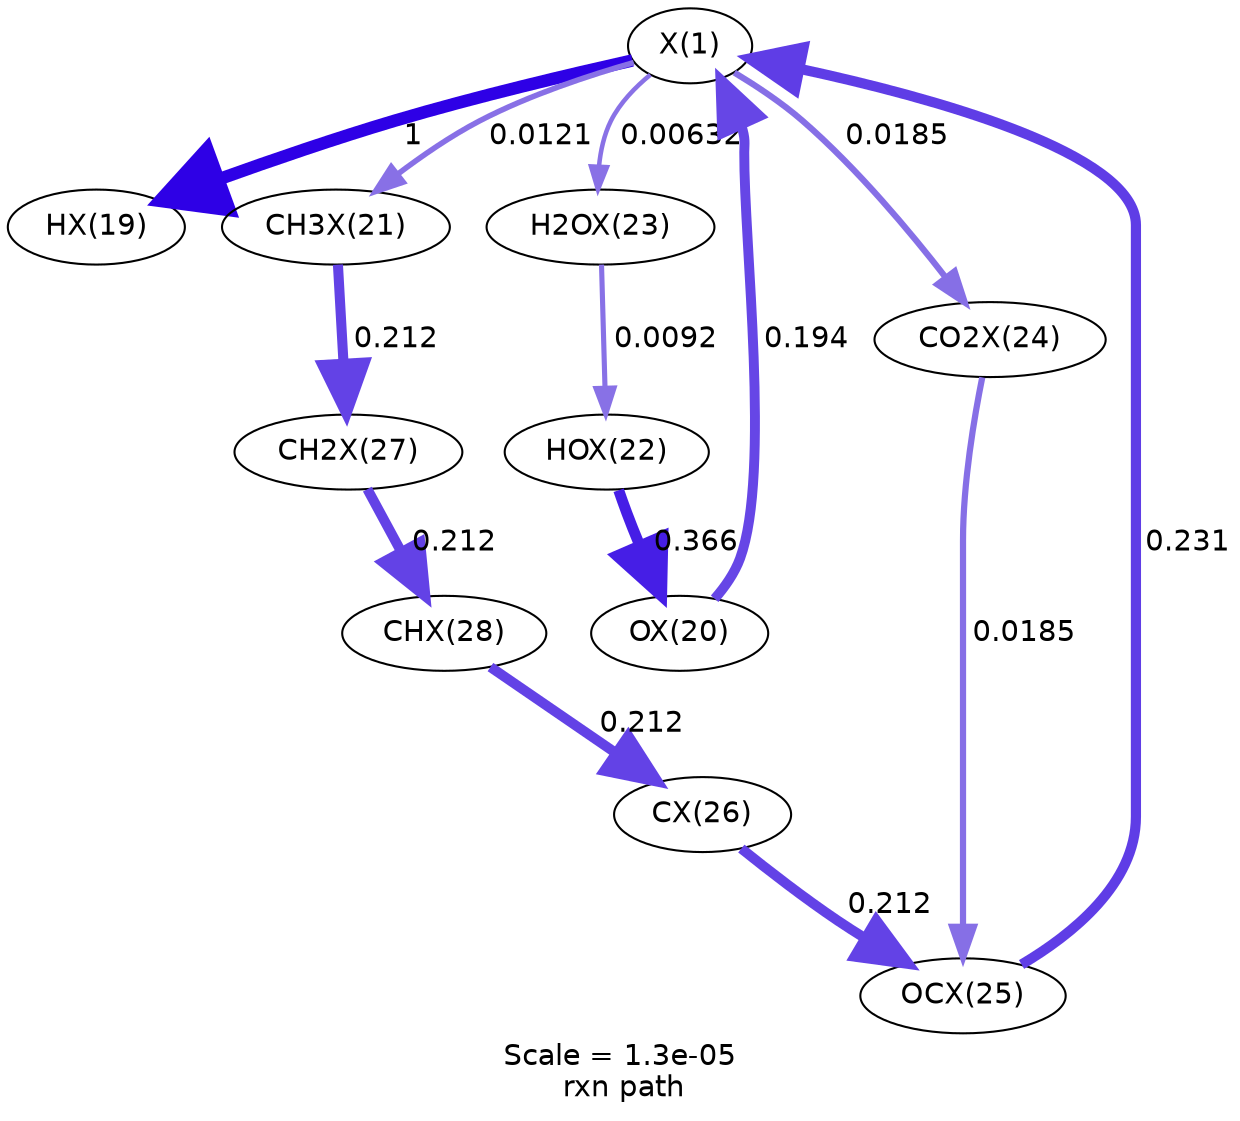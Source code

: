 digraph reaction_paths {
center=1;
s27 -> s28[fontname="Helvetica", penwidth=6, arrowsize=3, color="0.7, 1.5, 0.9"
, label=" 1"];
s29 -> s27[fontname="Helvetica", penwidth=4.76, arrowsize=2.38, color="0.7, 0.694, 0.9"
, label=" 0.194"];
s27 -> s30[fontname="Helvetica", penwidth=2.67, arrowsize=1.33, color="0.7, 0.512, 0.9"
, label=" 0.0121"];
s34 -> s27[fontname="Helvetica", penwidth=4.89, arrowsize=2.45, color="0.7, 0.731, 0.9"
, label=" 0.231"];
s27 -> s32[fontname="Helvetica", penwidth=2.18, arrowsize=1.09, color="0.7, 0.506, 0.9"
, label=" 0.00632"];
s27 -> s33[fontname="Helvetica", penwidth=2.99, arrowsize=1.49, color="0.7, 0.518, 0.9"
, label=" 0.0185"];
s31 -> s29[fontname="Helvetica", penwidth=5.24, arrowsize=2.62, color="0.7, 0.866, 0.9"
, label=" 0.366"];
s32 -> s31[fontname="Helvetica", penwidth=2.46, arrowsize=1.23, color="0.7, 0.509, 0.9"
, label=" 0.0092"];
s30 -> s36[fontname="Helvetica", penwidth=4.83, arrowsize=2.41, color="0.7, 0.712, 0.9"
, label=" 0.212"];
s36 -> s37[fontname="Helvetica", penwidth=4.83, arrowsize=2.41, color="0.7, 0.712, 0.9"
, label=" 0.212"];
s37 -> s35[fontname="Helvetica", penwidth=4.83, arrowsize=2.41, color="0.7, 0.712, 0.9"
, label=" 0.212"];
s35 -> s34[fontname="Helvetica", penwidth=4.83, arrowsize=2.41, color="0.7, 0.712, 0.9"
, label=" 0.212"];
s33 -> s34[fontname="Helvetica", penwidth=2.99, arrowsize=1.49, color="0.7, 0.518, 0.9"
, label=" 0.0185"];
s27 [ fontname="Helvetica", label="X(1)"];
s28 [ fontname="Helvetica", label="HX(19)"];
s29 [ fontname="Helvetica", label="OX(20)"];
s30 [ fontname="Helvetica", label="CH3X(21)"];
s31 [ fontname="Helvetica", label="HOX(22)"];
s32 [ fontname="Helvetica", label="H2OX(23)"];
s33 [ fontname="Helvetica", label="CO2X(24)"];
s34 [ fontname="Helvetica", label="OCX(25)"];
s35 [ fontname="Helvetica", label="CX(26)"];
s36 [ fontname="Helvetica", label="CH2X(27)"];
s37 [ fontname="Helvetica", label="CHX(28)"];
 label = "Scale = 1.3e-05\l rxn path";
 fontname = "Helvetica";
}
